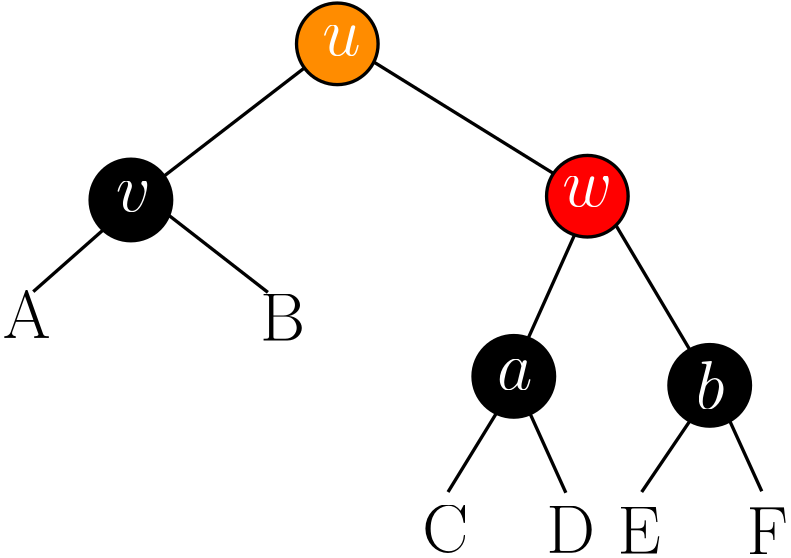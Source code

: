 <?xml version="1.0"?>
<!DOCTYPE ipe SYSTEM "ipe.dtd">
<ipe version="70218" creator="Ipe 7.2.25">
<info created="D:20220620084021" modified="D:20220620161104"/>
<ipestyle name="basic">
<symbol name="arrow/arc(spx)">
<path stroke="sym-stroke" fill="sym-stroke" pen="sym-pen">
0 0 m
-1 0.333 l
-1 -0.333 l
h
</path>
</symbol>
<symbol name="arrow/farc(spx)">
<path stroke="sym-stroke" fill="white" pen="sym-pen">
0 0 m
-1 0.333 l
-1 -0.333 l
h
</path>
</symbol>
<symbol name="arrow/ptarc(spx)">
<path stroke="sym-stroke" fill="sym-stroke" pen="sym-pen">
0 0 m
-1 0.333 l
-0.8 0 l
-1 -0.333 l
h
</path>
</symbol>
<symbol name="arrow/fptarc(spx)">
<path stroke="sym-stroke" fill="white" pen="sym-pen">
0 0 m
-1 0.333 l
-0.8 0 l
-1 -0.333 l
h
</path>
</symbol>
<symbol name="mark/circle(sx)" transformations="translations">
<path fill="sym-stroke">
0.6 0 0 0.6 0 0 e
0.4 0 0 0.4 0 0 e
</path>
</symbol>
<symbol name="mark/disk(sx)" transformations="translations">
<path fill="sym-stroke">
0.6 0 0 0.6 0 0 e
</path>
</symbol>
<symbol name="mark/fdisk(sfx)" transformations="translations">
<group>
<path fill="sym-fill">
0.5 0 0 0.5 0 0 e
</path>
<path fill="sym-stroke" fillrule="eofill">
0.6 0 0 0.6 0 0 e
0.4 0 0 0.4 0 0 e
</path>
</group>
</symbol>
<symbol name="mark/box(sx)" transformations="translations">
<path fill="sym-stroke" fillrule="eofill">
-0.6 -0.6 m
0.6 -0.6 l
0.6 0.6 l
-0.6 0.6 l
h
-0.4 -0.4 m
0.4 -0.4 l
0.4 0.4 l
-0.4 0.4 l
h
</path>
</symbol>
<symbol name="mark/square(sx)" transformations="translations">
<path fill="sym-stroke">
-0.6 -0.6 m
0.6 -0.6 l
0.6 0.6 l
-0.6 0.6 l
h
</path>
</symbol>
<symbol name="mark/fsquare(sfx)" transformations="translations">
<group>
<path fill="sym-fill">
-0.5 -0.5 m
0.5 -0.5 l
0.5 0.5 l
-0.5 0.5 l
h
</path>
<path fill="sym-stroke" fillrule="eofill">
-0.6 -0.6 m
0.6 -0.6 l
0.6 0.6 l
-0.6 0.6 l
h
-0.4 -0.4 m
0.4 -0.4 l
0.4 0.4 l
-0.4 0.4 l
h
</path>
</group>
</symbol>
<symbol name="mark/cross(sx)" transformations="translations">
<group>
<path fill="sym-stroke">
-0.43 -0.57 m
0.57 0.43 l
0.43 0.57 l
-0.57 -0.43 l
h
</path>
<path fill="sym-stroke">
-0.43 0.57 m
0.57 -0.43 l
0.43 -0.57 l
-0.57 0.43 l
h
</path>
</group>
</symbol>
<symbol name="arrow/fnormal(spx)">
<path stroke="sym-stroke" fill="white" pen="sym-pen">
0 0 m
-1 0.333 l
-1 -0.333 l
h
</path>
</symbol>
<symbol name="arrow/pointed(spx)">
<path stroke="sym-stroke" fill="sym-stroke" pen="sym-pen">
0 0 m
-1 0.333 l
-0.8 0 l
-1 -0.333 l
h
</path>
</symbol>
<symbol name="arrow/fpointed(spx)">
<path stroke="sym-stroke" fill="white" pen="sym-pen">
0 0 m
-1 0.333 l
-0.8 0 l
-1 -0.333 l
h
</path>
</symbol>
<symbol name="arrow/linear(spx)">
<path stroke="sym-stroke" pen="sym-pen">
-1 0.333 m
0 0 l
-1 -0.333 l
</path>
</symbol>
<symbol name="arrow/fdouble(spx)">
<path stroke="sym-stroke" fill="white" pen="sym-pen">
0 0 m
-1 0.333 l
-1 -0.333 l
h
-1 0 m
-2 0.333 l
-2 -0.333 l
h
</path>
</symbol>
<symbol name="arrow/double(spx)">
<path stroke="sym-stroke" fill="sym-stroke" pen="sym-pen">
0 0 m
-1 0.333 l
-1 -0.333 l
h
-1 0 m
-2 0.333 l
-2 -0.333 l
h
</path>
</symbol>
<symbol name="arrow/mid-normal(spx)">
<path stroke="sym-stroke" fill="sym-stroke" pen="sym-pen">
0.5 0 m
-0.5 0.333 l
-0.5 -0.333 l
h
</path>
</symbol>
<symbol name="arrow/mid-fnormal(spx)">
<path stroke="sym-stroke" fill="white" pen="sym-pen">
0.5 0 m
-0.5 0.333 l
-0.5 -0.333 l
h
</path>
</symbol>
<symbol name="arrow/mid-pointed(spx)">
<path stroke="sym-stroke" fill="sym-stroke" pen="sym-pen">
0.5 0 m
-0.5 0.333 l
-0.3 0 l
-0.5 -0.333 l
h
</path>
</symbol>
<symbol name="arrow/mid-fpointed(spx)">
<path stroke="sym-stroke" fill="white" pen="sym-pen">
0.5 0 m
-0.5 0.333 l
-0.3 0 l
-0.5 -0.333 l
h
</path>
</symbol>
<symbol name="arrow/mid-double(spx)">
<path stroke="sym-stroke" fill="sym-stroke" pen="sym-pen">
1 0 m
0 0.333 l
0 -0.333 l
h
0 0 m
-1 0.333 l
-1 -0.333 l
h
</path>
</symbol>
<symbol name="arrow/mid-fdouble(spx)">
<path stroke="sym-stroke" fill="white" pen="sym-pen">
1 0 m
0 0.333 l
0 -0.333 l
h
0 0 m
-1 0.333 l
-1 -0.333 l
h
</path>
</symbol>
<anglesize name="22.5 deg" value="22.5"/>
<anglesize name="30 deg" value="30"/>
<anglesize name="45 deg" value="45"/>
<anglesize name="60 deg" value="60"/>
<anglesize name="90 deg" value="90"/>
<arrowsize name="large" value="10"/>
<arrowsize name="small" value="5"/>
<arrowsize name="tiny" value="3"/>
<color name="blue" value="0 0 1"/>
<color name="brown" value="0.647 0.165 0.165"/>
<color name="darkblue" value="0 0 0.545"/>
<color name="darkcyan" value="0 0.545 0.545"/>
<color name="darkgray" value="0.663"/>
<color name="darkgreen" value="0 0.392 0"/>
<color name="darkmagenta" value="0.545 0 0.545"/>
<color name="darkorange" value="1 0.549 0"/>
<color name="darkred" value="0.545 0 0"/>
<color name="gold" value="1 0.843 0"/>
<color name="gray" value="0.745"/>
<color name="green" value="0 1 0"/>
<color name="lightblue" value="0.678 0.847 0.902"/>
<color name="lightcyan" value="0.878 1 1"/>
<color name="lightgray" value="0.827"/>
<color name="lightgreen" value="0.565 0.933 0.565"/>
<color name="lightyellow" value="1 1 0.878"/>
<color name="navy" value="0 0 0.502"/>
<color name="orange" value="1 0.647 0"/>
<color name="pink" value="1 0.753 0.796"/>
<color name="purple" value="0.627 0.125 0.941"/>
<color name="red" value="1 0 0"/>
<color name="seagreen" value="0.18 0.545 0.341"/>
<color name="turquoise" value="0.251 0.878 0.816"/>
<color name="violet" value="0.933 0.51 0.933"/>
<color name="yellow" value="1 1 0"/>
<dashstyle name="dash dot dotted" value="[4 2 1 2 1 2] 0"/>
<dashstyle name="dash dotted" value="[4 2 1 2] 0"/>
<dashstyle name="dashed" value="[4] 0"/>
<dashstyle name="dotted" value="[1 3] 0"/>
<gridsize name="10 pts (~3.5 mm)" value="10"/>
<gridsize name="14 pts (~5 mm)" value="14"/>
<gridsize name="16 pts (~6 mm)" value="16"/>
<gridsize name="20 pts (~7 mm)" value="20"/>
<gridsize name="28 pts (~10 mm)" value="28"/>
<gridsize name="32 pts (~12 mm)" value="32"/>
<gridsize name="4 pts" value="4"/>
<gridsize name="56 pts (~20 mm)" value="56"/>
<gridsize name="8 pts (~3 mm)" value="8"/>
<opacity name="10%" value="0.1"/>
<opacity name="30%" value="0.3"/>
<opacity name="50%" value="0.5"/>
<opacity name="75%" value="0.75"/>
<pen name="fat" value="1.2"/>
<pen name="heavier" value="0.8"/>
<pen name="ultrafat" value="2"/>
<symbolsize name="large" value="5"/>
<symbolsize name="small" value="2"/>
<symbolsize name="tiny" value="1.1"/>
<textsize name="Huge" value="\Huge"/>
<textsize name="LARGE" value="\LARGE"/>
<textsize name="Large" value="\Large"/>
<textsize name="footnote" value="\footnotesize"/>
<textsize name="huge" value="\huge"/>
<textsize name="large" value="\large"/>
<textsize name="script" value="\scriptsize"/>
<textsize name="small" value="\small"/>
<textsize name="tiny" value="\tiny"/>
<textstyle name="center" begin="\begin{center}" end="\end{center}"/>
<textstyle name="item" begin="\begin{itemize}\item{}" end="\end{itemize}"/>
<textstyle name="itemize" begin="\begin{itemize}" end="\end{itemize}"/>
<tiling name="falling" angle="-60" step="4" width="1"/>
<tiling name="rising" angle="30" step="4" width="1"/>
</ipestyle>
<page>
<layer name="beta"/>
<layer name="alpha"/>
<view layers="beta alpha" active="beta"/>
<path layer="beta" matrix="1 0 0 1 8.91726 -47.5587" stroke="black" pen="fat">
228.292 700.563 m
204.242 661.381 l
</path>
<path matrix="1 0 0 1 8.91726 -47.5587" stroke="black" pen="fat">
228.832 700.563 m
246.667 661.111 l
</path>
<path matrix="1 0 0 1 8.91726 -47.5587" stroke="black" pen="fat">
300.171 700.022 m
273.959 661.381 l
</path>
<path matrix="1 0 0 1 8.91726 -47.5587" stroke="black" pen="fat">
299.36 700.833 m
317.194 661.651 l
</path>
<path matrix="1 0 0 1 8.91726 -47.5587" stroke="black" pen="fat">
256.395 768.658 m
226.941 702.995 l
</path>
<path matrix="1 0 0 1 8.91726 -47.5587" stroke="black" pen="fat">
257.206 770.009 m
297.468 702.184 l
</path>
<path matrix="1 0 0 1 8.91726 -47.5587" stroke="black" pen="fat">
93.182 769.199 m
139.39 733.259 l
</path>
<path matrix="1 0 0 1 8.91726 -47.5587" stroke="black" pen="fat">
166.141 823.243 m
253.693 768.929 l
</path>
<path matrix="1 0 0 1 8.91726 -47.5587" stroke="black" pen="fat">
90.4798 766.226 m
165.871 824.324 l
</path>
<path matrix="0.649004 0 0 0.649004 -67.5335 222.084" stroke="black" pen="fat">
256.5 762.495 m
202.438 714.751 l
</path>
<path matrix="0.649004 0 0 0.649004 5.54008 220.524" stroke="black" fill="black" pen="fat">
22.6274 0 0 22.6274 144 768 e
</path>
<path matrix="0.649004 0 0 0.649004 169.867 221.881" stroke="black" fill="red" pen="fat">
22.6274 0 0 22.6274 144 768 e
</path>
<text matrix="0.649004 0 0 0.649004 53.2867 393.188" transformations="translations" pos="62.016 495.693" stroke="white" type="label" width="12.623" height="10.672" depth="0" valign="baseline" size="Huge" style="math">v</text>
<text matrix="0.649004 0 0 0.649004 214.017 395" transformations="translations" pos="62.016 495.693" stroke="white" type="label" width="18.016" height="10.672" depth="0" valign="baseline" size="Huge" style="math">w</text>
<text matrix="0.649004 0 0 0.649004 -70.5325 229.561" transformations="translations" pos="190.151 677.539" stroke="black" type="label" width="17.185" height="16.934" depth="0" valign="baseline" size="Huge">A</text>
<text matrix="0.649004 0 0 0.649004 22.0851 228.638" transformations="translations" pos="190.151 677.539" stroke="black" type="label" width="16.219" height="16.934" depth="0" valign="baseline" size="Huge">B</text>
<text matrix="0.649004 0 0 0.649004 80.5117 152.478" transformations="translations" pos="190.151 677.539" stroke="black" type="label" width="16.548" height="16.934" depth="0" valign="baseline" size="Huge">C</text>
<path matrix="0.649004 0 0 0.649004 79.8502 276.73" stroke="black" fill="darkorange" pen="fat">
22.6274 0 0 22.6274 144 768 e
</path>
<text matrix="0.649004 0 0 0.649004 127.597 449.394" transformations="translations" pos="62.016 495.693" stroke="white" type="label" width="13.813" height="10.672" depth="0" valign="baseline" size="Huge" style="math">u</text>
<path matrix="0.649004 0 0 0.649004 143.385 157.028" stroke="black" fill="black" pen="fat">
22.6274 0 0 22.6274 144 768 e
</path>
<text matrix="0.649004 0 0 0.649004 190.507 329.066" transformations="translations" pos="62.016 495.693" stroke="white" type="label" width="12.741" height="10.672" depth="0" valign="baseline" size="Huge" style="math">a</text>
<path matrix="0.649004 0 0 0.649004 213.912 153.785" stroke="black" fill="black" pen="fat">
22.6274 0 0 22.6274 144 768 e
</path>
<text matrix="0.649004 0 0 0.649004 262.115 322.04" transformations="translations" pos="62.016 495.693" stroke="white" type="label" width="10.319" height="17.213" depth="0" valign="baseline" size="Huge" style="math">b</text>
<text matrix="0.649004 0 0 0.649004 125.098 152.208" transformations="translations" pos="190.151 677.539" stroke="black" type="label" width="17.514" height="16.934" depth="0" valign="baseline" size="Huge">D</text>
<text matrix="0.649004 0 0 0.649004 150.769 151.937" transformations="translations" pos="190.151 677.539" stroke="black" type="label" width="15.571" height="16.934" depth="0" valign="baseline" size="Huge">E</text>
<text matrix="0.649004 0 0 0.649004 197.247 151.667" transformations="translations" pos="190.151 677.539" stroke="black" type="label" width="14.924" height="16.934" depth="0" valign="baseline" size="Huge">F</text>
</page>
</ipe>
